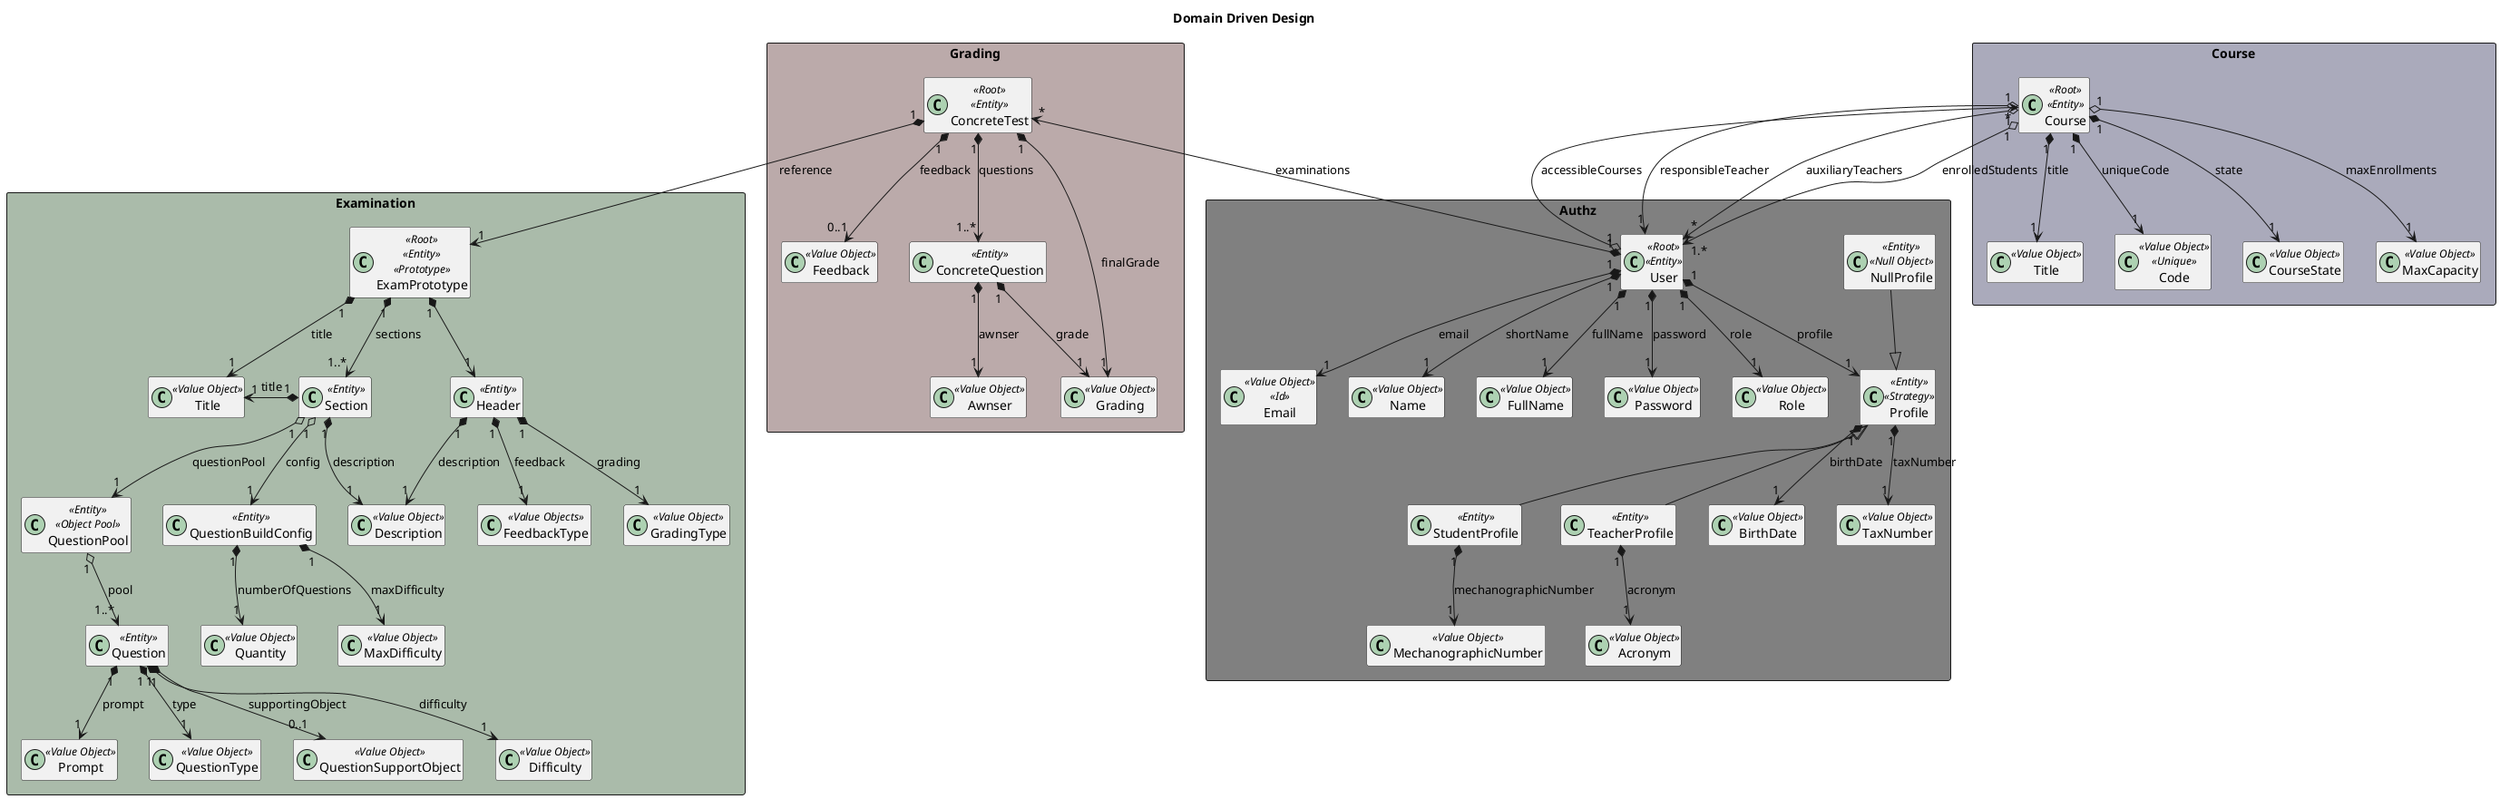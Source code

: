 @startuml
'https://plantuml.com/class-diagram

hide field
hide methods

title Domain Driven Design


rectangle Authz #808080{
    class Profile<<Entity>><<Strategy>>

    class NullProfile<<Entity>><<Null Object>>
    class StudentProfile<<Entity>> extends Profile
    class TeacherProfile<<Entity>> extends Profile

    class User<<Root>><<Entity>>
    class Email<<Value Object>><<Id>>
    class Name<<Value Object>>
    class FullName<<Value Object>>
    class Password<<Value Object>>
    class Role<<Value Object>>

    class BirthDate<<Value Object>>
    class TaxNumber<<Value Object>>
    class Acronym<<Value Object>>

    class MechanographicNumber<<Value Object>>


    User"1" *-->"1"Email : email
    User"1" *--> "1"Name : shortName
    User"1" *-->"1"FullName : fullName
    User"1" *-->"1"Password : password
    User"1" *-->"1"Role : role
    User"1" *-->"1"Profile : profile

    StudentProfile"1" *--> "1"MechanographicNumber : mechanographicNumber
    TeacherProfile"1" *--> "1"Acronym : acronym

    Profile"1" *--> "1"TaxNumber : taxNumber
    Profile"1" *--> "1"BirthDate : birthDate
    NullProfile --down|> Profile

}



rectangle Examination #aabbaa{
    class ExamPrototype<<Root>><<Entity>><<Prototype>>
    class Title<<Value Object>>
    class Header<<Entity>>
    class Section<<Entity>>
    class QuestionPool<<Entity>><<Object Pool>>
    class QuestionBuildConfig<<Entity>>
    class Question<<Entity>>
    class Prompt<<Value Object>>
    class QuestionType<<Value Object>>
    class QuestionSupportObject<<Value Object>>
    class Description<<Value Object>>
    class FeedbackType<<Value Objects>>
    class GradingType<<Value Object>>
    class Quantity<<Value Object>>
    class MaxDifficulty<<Value Object>>
    class Difficulty<<Value Object>>

    ExamPrototype"1"*-->"1..*"Section : sections
    ExamPrototype"1"*-->"1"Title : title
    ExamPrototype"1"*-->"1"Header
    Section"1"*-left->"1"Title: title
    Section"1" o-->"1"QuestionPool : questionPool
    Section"1" o-->"1"QuestionBuildConfig : config
    Section"1" *--> "1"Description : description
    QuestionPool"1" o-->"1..*"Question : pool
    Question"1"*--> "1"Prompt: prompt
    Question"1"*-->"1"QuestionType: type
    Question"1"*-->"0..1"QuestionSupportObject: supportingObject
    Question"1"*-->"1"Difficulty: difficulty
    Header"1"*-->"1"Description: description
    Header"1"*-->"1"FeedbackType : feedback
    Header"1"*-->"1"GradingType : grading
    QuestionBuildConfig"1"*-->"1"Quantity: numberOfQuestions
    QuestionBuildConfig"1"*-->"1"MaxDifficulty: maxDifficulty
}

rectangle Grading #bbaaaa{

    class ConcreteTest<<Root>><<Entity>>
    class Feedback<<Value Object>>
    class ConcreteQuestion<<Entity>>
    class Grading<<Value Object>>
    class Awnser<<Value Object>>

    ConcreteTest"1"*-->"1"ExamPrototype : reference
    ConcreteTest"1"*-->"1..*"ConcreteQuestion : questions
    ConcreteTest"1"*-->"1"Grading : finalGrade
    ConcreteQuestion"1"*-->"1"Grading : grade
    ConcreteQuestion"1"*-->"1"Awnser : awnser
    ConcreteTest"1"*-->"0..1"Feedback : feedback
    User"1"*-up->"*"ConcreteTest : examinations
}

rectangle Course #aaaabb{

    class Course<<Root>><<Entity>>
    class Title<<Value Object>>
    class Code<<Value Object>><<Unique>>
    class CourseState<<Value Object>>
    class MaxCapacity<<Value Object>>

    Course"1" *--> "1"Title : title
    Course"1" *--> "1"Code: uniqueCode
    Course"1"*-->"1"CourseState: state

    Course"1" o-->"1"User : responsibleTeacher
    Course"1" o-->"*"User : auxiliaryTeachers
    Course"1" o-->"1.*"User: enrolledStudents
    Course"1" o-->"1"MaxCapacity: maxEnrollments

    User"1" o-->"*"Course: accessibleCourses

}




@enduml